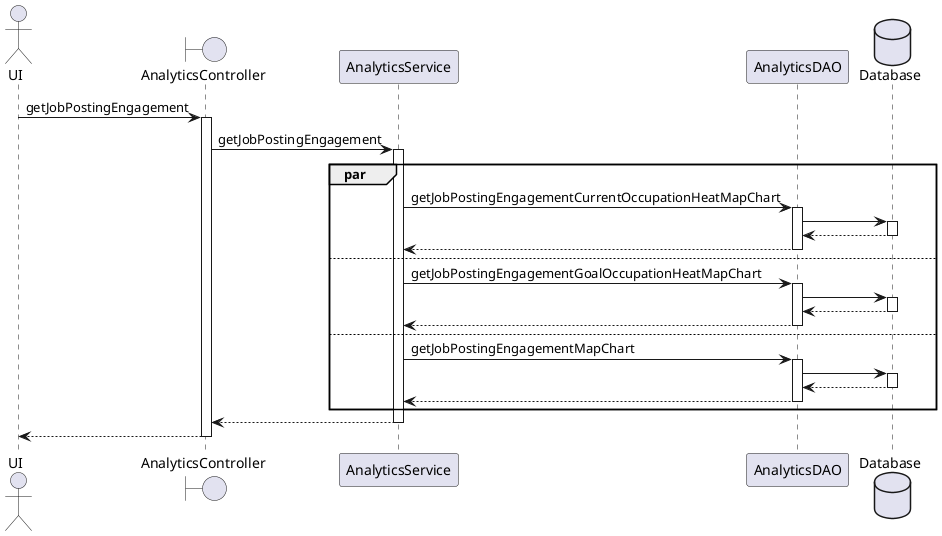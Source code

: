 @startuml

autoactivate on

actor UI
boundary AnalyticsController
participant AnalyticsService
participant AnalyticsDAO
database Database

UI -> AnalyticsController : getJobPostingEngagement
AnalyticsController -> AnalyticsService : getJobPostingEngagement
par
    AnalyticsService -> AnalyticsDAO : getJobPostingEngagementCurrentOccupationHeatMapChart
    AnalyticsDAO -> Database
    return
    return
else
    AnalyticsService -> AnalyticsDAO : getJobPostingEngagementGoalOccupationHeatMapChart
    AnalyticsDAO -> Database
    return
    return
else
    AnalyticsService -> AnalyticsDAO : getJobPostingEngagementMapChart
    AnalyticsDAO -> Database
    return
    return
end
return
return

@enduml